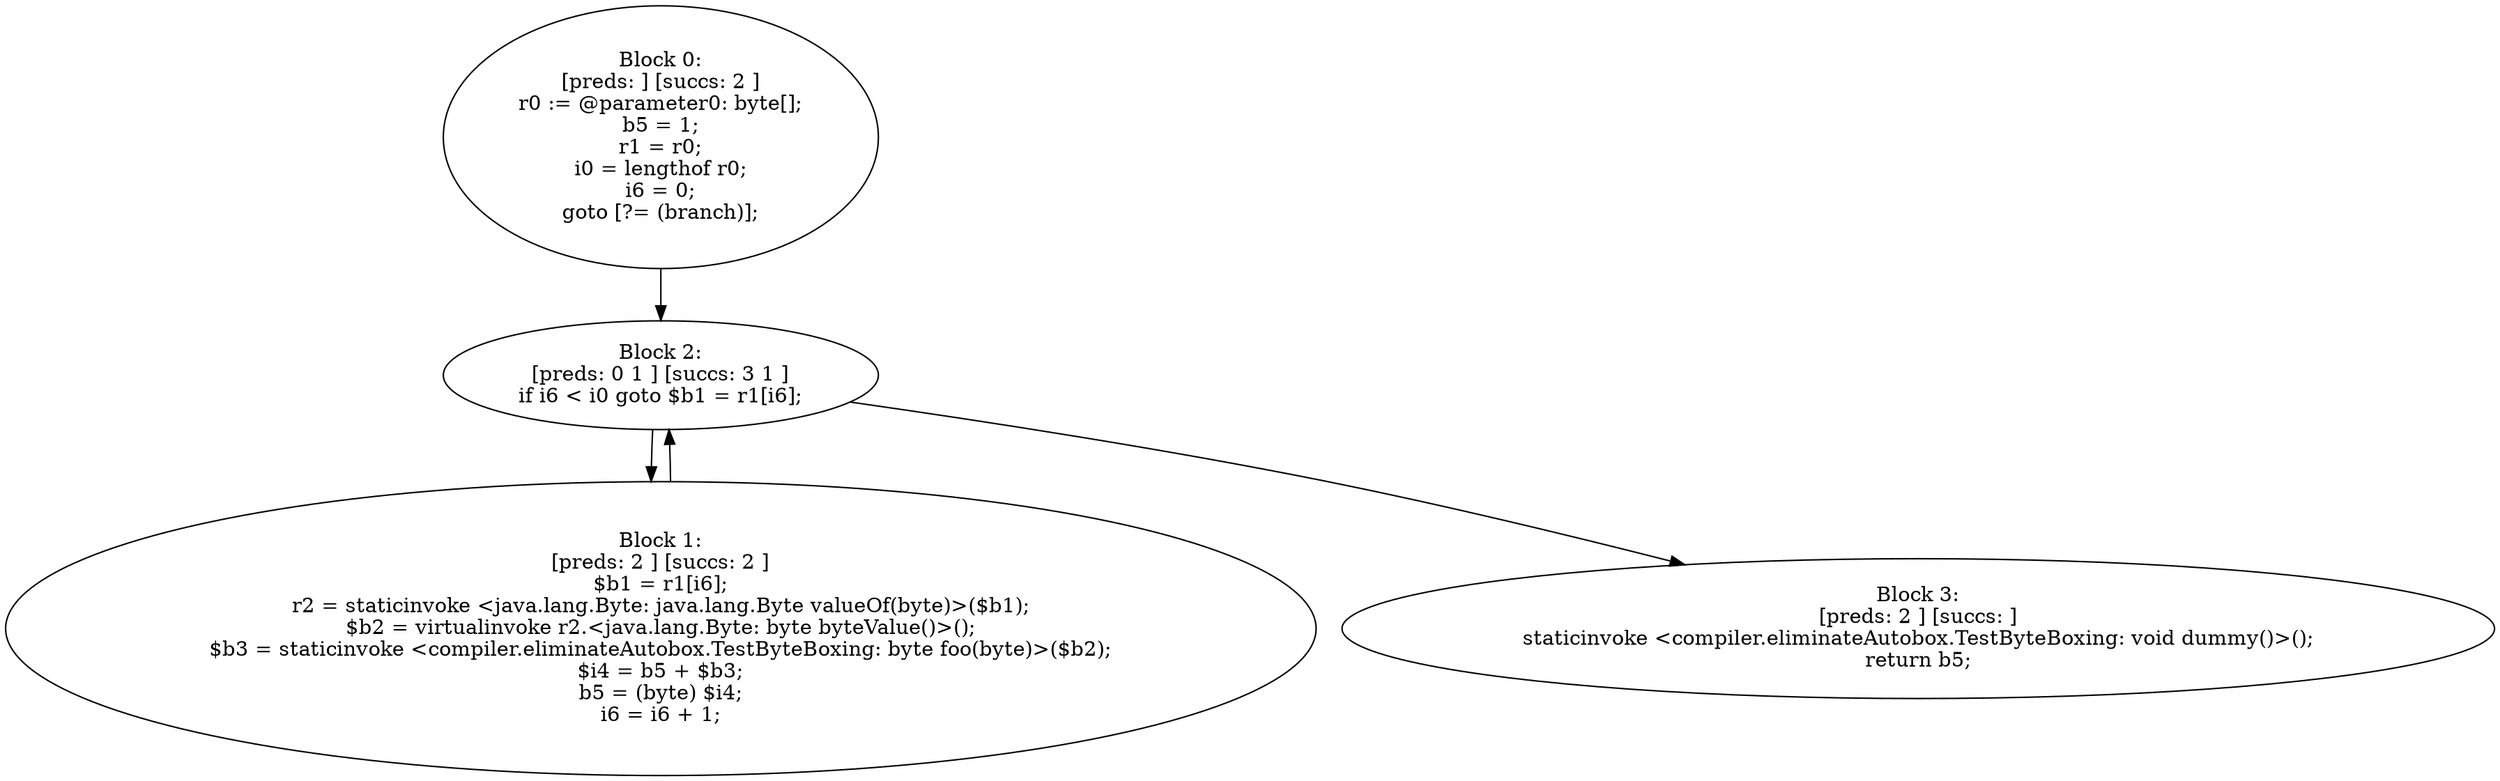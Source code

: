 digraph "unitGraph" {
    "Block 0:
[preds: ] [succs: 2 ]
r0 := @parameter0: byte[];
b5 = 1;
r1 = r0;
i0 = lengthof r0;
i6 = 0;
goto [?= (branch)];
"
    "Block 1:
[preds: 2 ] [succs: 2 ]
$b1 = r1[i6];
r2 = staticinvoke <java.lang.Byte: java.lang.Byte valueOf(byte)>($b1);
$b2 = virtualinvoke r2.<java.lang.Byte: byte byteValue()>();
$b3 = staticinvoke <compiler.eliminateAutobox.TestByteBoxing: byte foo(byte)>($b2);
$i4 = b5 + $b3;
b5 = (byte) $i4;
i6 = i6 + 1;
"
    "Block 2:
[preds: 0 1 ] [succs: 3 1 ]
if i6 < i0 goto $b1 = r1[i6];
"
    "Block 3:
[preds: 2 ] [succs: ]
staticinvoke <compiler.eliminateAutobox.TestByteBoxing: void dummy()>();
return b5;
"
    "Block 0:
[preds: ] [succs: 2 ]
r0 := @parameter0: byte[];
b5 = 1;
r1 = r0;
i0 = lengthof r0;
i6 = 0;
goto [?= (branch)];
"->"Block 2:
[preds: 0 1 ] [succs: 3 1 ]
if i6 < i0 goto $b1 = r1[i6];
";
    "Block 1:
[preds: 2 ] [succs: 2 ]
$b1 = r1[i6];
r2 = staticinvoke <java.lang.Byte: java.lang.Byte valueOf(byte)>($b1);
$b2 = virtualinvoke r2.<java.lang.Byte: byte byteValue()>();
$b3 = staticinvoke <compiler.eliminateAutobox.TestByteBoxing: byte foo(byte)>($b2);
$i4 = b5 + $b3;
b5 = (byte) $i4;
i6 = i6 + 1;
"->"Block 2:
[preds: 0 1 ] [succs: 3 1 ]
if i6 < i0 goto $b1 = r1[i6];
";
    "Block 2:
[preds: 0 1 ] [succs: 3 1 ]
if i6 < i0 goto $b1 = r1[i6];
"->"Block 3:
[preds: 2 ] [succs: ]
staticinvoke <compiler.eliminateAutobox.TestByteBoxing: void dummy()>();
return b5;
";
    "Block 2:
[preds: 0 1 ] [succs: 3 1 ]
if i6 < i0 goto $b1 = r1[i6];
"->"Block 1:
[preds: 2 ] [succs: 2 ]
$b1 = r1[i6];
r2 = staticinvoke <java.lang.Byte: java.lang.Byte valueOf(byte)>($b1);
$b2 = virtualinvoke r2.<java.lang.Byte: byte byteValue()>();
$b3 = staticinvoke <compiler.eliminateAutobox.TestByteBoxing: byte foo(byte)>($b2);
$i4 = b5 + $b3;
b5 = (byte) $i4;
i6 = i6 + 1;
";
}
